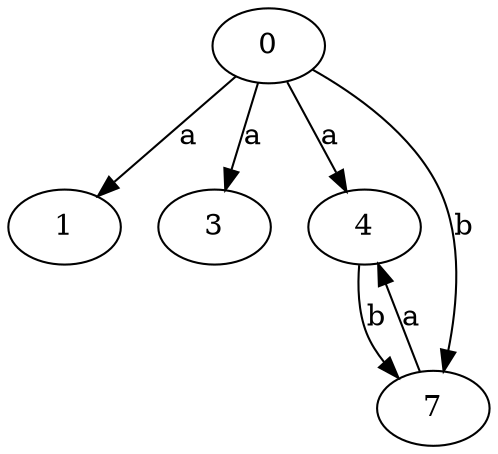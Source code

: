 strict digraph  {
1;
3;
4;
0;
7;
4 -> 7  [label=b];
0 -> 1  [label=a];
0 -> 3  [label=a];
0 -> 4  [label=a];
0 -> 7  [label=b];
7 -> 4  [label=a];
}

